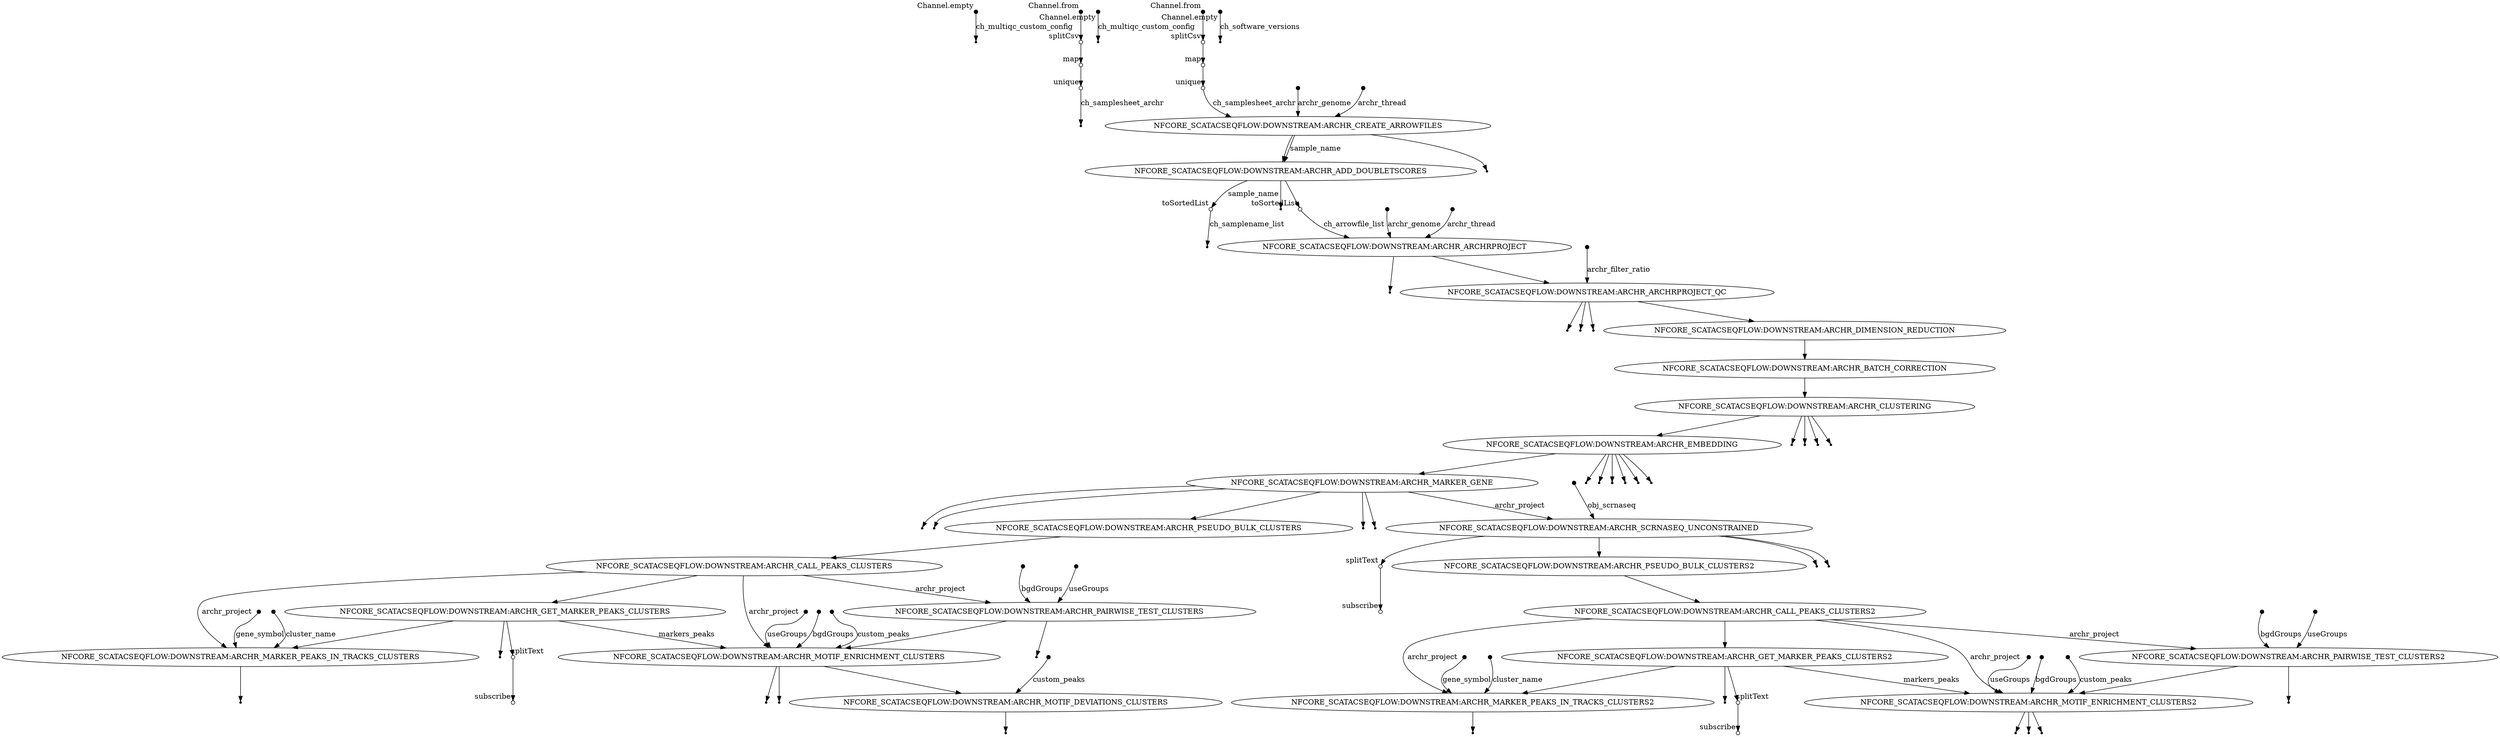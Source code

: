 digraph "pipeline_dag_20210821_111155" {
p0 [shape=point,label="",fixedsize=true,width=0.1,xlabel="Channel.empty"];
p1 [shape=point];
p0 -> p1 [label="ch_multiqc_custom_config"];

p2 [shape=point,label="",fixedsize=true,width=0.1,xlabel="Channel.from"];
p3 [shape=circle,label="",fixedsize=true,width=0.1,xlabel="splitCsv"];
p2 -> p3;

p3 [shape=circle,label="",fixedsize=true,width=0.1,xlabel="splitCsv"];
p4 [shape=circle,label="",fixedsize=true,width=0.1,xlabel="map"];
p3 -> p4;

p4 [shape=circle,label="",fixedsize=true,width=0.1,xlabel="map"];
p5 [shape=circle,label="",fixedsize=true,width=0.1,xlabel="unique"];
p4 -> p5;

p5 [shape=circle,label="",fixedsize=true,width=0.1,xlabel="unique"];
p6 [shape=point];
p5 -> p6 [label="ch_samplesheet_archr"];

p7 [shape=point,label="",fixedsize=true,width=0.1,xlabel="Channel.empty"];
p8 [shape=point];
p7 -> p8 [label="ch_multiqc_custom_config"];

p9 [shape=point,label="",fixedsize=true,width=0.1,xlabel="Channel.from"];
p10 [shape=circle,label="",fixedsize=true,width=0.1,xlabel="splitCsv"];
p9 -> p10;

p10 [shape=circle,label="",fixedsize=true,width=0.1,xlabel="splitCsv"];
p11 [shape=circle,label="",fixedsize=true,width=0.1,xlabel="map"];
p10 -> p11;

p11 [shape=circle,label="",fixedsize=true,width=0.1,xlabel="map"];
p12 [shape=circle,label="",fixedsize=true,width=0.1,xlabel="unique"];
p11 -> p12;

p12 [shape=circle,label="",fixedsize=true,width=0.1,xlabel="unique"];
p17 [label="NFCORE_SCATACSEQFLOW:DOWNSTREAM:ARCHR_CREATE_ARROWFILES"];
p12 -> p17 [label="ch_samplesheet_archr"];

p13 [shape=point,label="",fixedsize=true,width=0.1,xlabel="Channel.empty"];
p14 [shape=point];
p13 -> p14 [label="ch_software_versions"];

p15 [shape=point,label="",fixedsize=true,width=0.1];
p17 [label="NFCORE_SCATACSEQFLOW:DOWNSTREAM:ARCHR_CREATE_ARROWFILES"];
p15 -> p17 [label="archr_genome"];

p16 [shape=point,label="",fixedsize=true,width=0.1];
p17 [label="NFCORE_SCATACSEQFLOW:DOWNSTREAM:ARCHR_CREATE_ARROWFILES"];
p16 -> p17 [label="archr_thread"];

p17 [label="NFCORE_SCATACSEQFLOW:DOWNSTREAM:ARCHR_CREATE_ARROWFILES"];
p19 [label="NFCORE_SCATACSEQFLOW:DOWNSTREAM:ARCHR_ADD_DOUBLETSCORES"];
p17 -> p19 [label="sample_name"];

p17 [label="NFCORE_SCATACSEQFLOW:DOWNSTREAM:ARCHR_CREATE_ARROWFILES"];
p18 [shape=point];
p17 -> p18;

p17 [label="NFCORE_SCATACSEQFLOW:DOWNSTREAM:ARCHR_CREATE_ARROWFILES"];
p19 [label="NFCORE_SCATACSEQFLOW:DOWNSTREAM:ARCHR_ADD_DOUBLETSCORES"];
p17 -> p19;

p19 [label="NFCORE_SCATACSEQFLOW:DOWNSTREAM:ARCHR_ADD_DOUBLETSCORES"];
p21 [shape=circle,label="",fixedsize=true,width=0.1,xlabel="toSortedList"];
p19 -> p21 [label="sample_name"];

p19 [label="NFCORE_SCATACSEQFLOW:DOWNSTREAM:ARCHR_ADD_DOUBLETSCORES"];
p20 [shape=point];
p19 -> p20;

p19 [label="NFCORE_SCATACSEQFLOW:DOWNSTREAM:ARCHR_ADD_DOUBLETSCORES"];
p23 [shape=circle,label="",fixedsize=true,width=0.1,xlabel="toSortedList"];
p19 -> p23;

p21 [shape=circle,label="",fixedsize=true,width=0.1,xlabel="toSortedList"];
p22 [shape=point];
p21 -> p22 [label="ch_samplename_list"];

p23 [shape=circle,label="",fixedsize=true,width=0.1,xlabel="toSortedList"];
p26 [label="NFCORE_SCATACSEQFLOW:DOWNSTREAM:ARCHR_ARCHRPROJECT"];
p23 -> p26 [label="ch_arrowfile_list"];

p24 [shape=point,label="",fixedsize=true,width=0.1];
p26 [label="NFCORE_SCATACSEQFLOW:DOWNSTREAM:ARCHR_ARCHRPROJECT"];
p24 -> p26 [label="archr_genome"];

p25 [shape=point,label="",fixedsize=true,width=0.1];
p26 [label="NFCORE_SCATACSEQFLOW:DOWNSTREAM:ARCHR_ARCHRPROJECT"];
p25 -> p26 [label="archr_thread"];

p26 [label="NFCORE_SCATACSEQFLOW:DOWNSTREAM:ARCHR_ARCHRPROJECT"];
p27 [shape=point];
p26 -> p27;

p26 [label="NFCORE_SCATACSEQFLOW:DOWNSTREAM:ARCHR_ARCHRPROJECT"];
p29 [label="NFCORE_SCATACSEQFLOW:DOWNSTREAM:ARCHR_ARCHRPROJECT_QC"];
p26 -> p29;

p28 [shape=point,label="",fixedsize=true,width=0.1];
p29 [label="NFCORE_SCATACSEQFLOW:DOWNSTREAM:ARCHR_ARCHRPROJECT_QC"];
p28 -> p29 [label="archr_filter_ratio"];

p29 [label="NFCORE_SCATACSEQFLOW:DOWNSTREAM:ARCHR_ARCHRPROJECT_QC"];
p32 [shape=point];
p29 -> p32;

p29 [label="NFCORE_SCATACSEQFLOW:DOWNSTREAM:ARCHR_ARCHRPROJECT_QC"];
p31 [shape=point];
p29 -> p31;

p29 [label="NFCORE_SCATACSEQFLOW:DOWNSTREAM:ARCHR_ARCHRPROJECT_QC"];
p30 [shape=point];
p29 -> p30;

p29 [label="NFCORE_SCATACSEQFLOW:DOWNSTREAM:ARCHR_ARCHRPROJECT_QC"];
p33 [label="NFCORE_SCATACSEQFLOW:DOWNSTREAM:ARCHR_DIMENSION_REDUCTION"];
p29 -> p33;

p33 [label="NFCORE_SCATACSEQFLOW:DOWNSTREAM:ARCHR_DIMENSION_REDUCTION"];
p34 [label="NFCORE_SCATACSEQFLOW:DOWNSTREAM:ARCHR_BATCH_CORRECTION"];
p33 -> p34;

p34 [label="NFCORE_SCATACSEQFLOW:DOWNSTREAM:ARCHR_BATCH_CORRECTION"];
p35 [label="NFCORE_SCATACSEQFLOW:DOWNSTREAM:ARCHR_CLUSTERING"];
p34 -> p35;

p35 [label="NFCORE_SCATACSEQFLOW:DOWNSTREAM:ARCHR_CLUSTERING"];
p40 [label="NFCORE_SCATACSEQFLOW:DOWNSTREAM:ARCHR_EMBEDDING"];
p35 -> p40;

p35 [label="NFCORE_SCATACSEQFLOW:DOWNSTREAM:ARCHR_CLUSTERING"];
p39 [shape=point];
p35 -> p39;

p35 [label="NFCORE_SCATACSEQFLOW:DOWNSTREAM:ARCHR_CLUSTERING"];
p38 [shape=point];
p35 -> p38;

p35 [label="NFCORE_SCATACSEQFLOW:DOWNSTREAM:ARCHR_CLUSTERING"];
p37 [shape=point];
p35 -> p37;

p35 [label="NFCORE_SCATACSEQFLOW:DOWNSTREAM:ARCHR_CLUSTERING"];
p36 [shape=point];
p35 -> p36;

p40 [label="NFCORE_SCATACSEQFLOW:DOWNSTREAM:ARCHR_EMBEDDING"];
p47 [label="NFCORE_SCATACSEQFLOW:DOWNSTREAM:ARCHR_MARKER_GENE"];
p40 -> p47;

p40 [label="NFCORE_SCATACSEQFLOW:DOWNSTREAM:ARCHR_EMBEDDING"];
p46 [shape=point];
p40 -> p46;

p40 [label="NFCORE_SCATACSEQFLOW:DOWNSTREAM:ARCHR_EMBEDDING"];
p45 [shape=point];
p40 -> p45;

p40 [label="NFCORE_SCATACSEQFLOW:DOWNSTREAM:ARCHR_EMBEDDING"];
p44 [shape=point];
p40 -> p44;

p40 [label="NFCORE_SCATACSEQFLOW:DOWNSTREAM:ARCHR_EMBEDDING"];
p43 [shape=point];
p40 -> p43;

p40 [label="NFCORE_SCATACSEQFLOW:DOWNSTREAM:ARCHR_EMBEDDING"];
p42 [shape=point];
p40 -> p42;

p40 [label="NFCORE_SCATACSEQFLOW:DOWNSTREAM:ARCHR_EMBEDDING"];
p41 [shape=point];
p40 -> p41;

p47 [label="NFCORE_SCATACSEQFLOW:DOWNSTREAM:ARCHR_MARKER_GENE"];
p52 [label="NFCORE_SCATACSEQFLOW:DOWNSTREAM:ARCHR_PSEUDO_BULK_CLUSTERS"];
p47 -> p52;

p47 [label="NFCORE_SCATACSEQFLOW:DOWNSTREAM:ARCHR_MARKER_GENE"];
p51 [shape=point];
p47 -> p51;

p47 [label="NFCORE_SCATACSEQFLOW:DOWNSTREAM:ARCHR_MARKER_GENE"];
p50 [shape=point];
p47 -> p50;

p47 [label="NFCORE_SCATACSEQFLOW:DOWNSTREAM:ARCHR_MARKER_GENE"];
p49 [shape=point];
p47 -> p49;

p47 [label="NFCORE_SCATACSEQFLOW:DOWNSTREAM:ARCHR_MARKER_GENE"];
p48 [shape=point];
p47 -> p48;

p52 [label="NFCORE_SCATACSEQFLOW:DOWNSTREAM:ARCHR_PSEUDO_BULK_CLUSTERS"];
p60 [label="NFCORE_SCATACSEQFLOW:DOWNSTREAM:ARCHR_CALL_PEAKS_CLUSTERS"];
p52 -> p60;

p47 [label="NFCORE_SCATACSEQFLOW:DOWNSTREAM:ARCHR_MARKER_GENE"];
p54 [label="NFCORE_SCATACSEQFLOW:DOWNSTREAM:ARCHR_SCRNASEQ_UNCONSTRAINED"];
p47 -> p54 [label="archr_project"];

p53 [shape=point,label="",fixedsize=true,width=0.1];
p54 [label="NFCORE_SCATACSEQFLOW:DOWNSTREAM:ARCHR_SCRNASEQ_UNCONSTRAINED"];
p53 -> p54 [label="obj_scrnaseq"];

p54 [label="NFCORE_SCATACSEQFLOW:DOWNSTREAM:ARCHR_SCRNASEQ_UNCONSTRAINED"];
p59 [label="NFCORE_SCATACSEQFLOW:DOWNSTREAM:ARCHR_PSEUDO_BULK_CLUSTERS2"];
p54 -> p59;

p54 [label="NFCORE_SCATACSEQFLOW:DOWNSTREAM:ARCHR_SCRNASEQ_UNCONSTRAINED"];
p56 [shape=point];
p54 -> p56;

p54 [label="NFCORE_SCATACSEQFLOW:DOWNSTREAM:ARCHR_SCRNASEQ_UNCONSTRAINED"];
p55 [shape=point];
p54 -> p55;

p54 [label="NFCORE_SCATACSEQFLOW:DOWNSTREAM:ARCHR_SCRNASEQ_UNCONSTRAINED"];
p57 [shape=circle,label="",fixedsize=true,width=0.1,xlabel="splitText"];
p54 -> p57;

p57 [shape=circle,label="",fixedsize=true,width=0.1,xlabel="splitText"];
p58 [shape=circle,label="",fixedsize=true,width=0.1,xlabel="subscribe"];
p57 -> p58;

p59 [label="NFCORE_SCATACSEQFLOW:DOWNSTREAM:ARCHR_PSEUDO_BULK_CLUSTERS2"];
p61 [label="NFCORE_SCATACSEQFLOW:DOWNSTREAM:ARCHR_CALL_PEAKS_CLUSTERS2"];
p59 -> p61;

p60 [label="NFCORE_SCATACSEQFLOW:DOWNSTREAM:ARCHR_CALL_PEAKS_CLUSTERS"];
p62 [label="NFCORE_SCATACSEQFLOW:DOWNSTREAM:ARCHR_GET_MARKER_PEAKS_CLUSTERS"];
p60 -> p62;

p61 [label="NFCORE_SCATACSEQFLOW:DOWNSTREAM:ARCHR_CALL_PEAKS_CLUSTERS2"];
p64 [label="NFCORE_SCATACSEQFLOW:DOWNSTREAM:ARCHR_GET_MARKER_PEAKS_CLUSTERS2"];
p61 -> p64;

p62 [label="NFCORE_SCATACSEQFLOW:DOWNSTREAM:ARCHR_GET_MARKER_PEAKS_CLUSTERS"];
p72 [label="NFCORE_SCATACSEQFLOW:DOWNSTREAM:ARCHR_MARKER_PEAKS_IN_TRACKS_CLUSTERS"];
p62 -> p72;

p62 [label="NFCORE_SCATACSEQFLOW:DOWNSTREAM:ARCHR_GET_MARKER_PEAKS_CLUSTERS"];
p63 [shape=point];
p62 -> p63;

p62 [label="NFCORE_SCATACSEQFLOW:DOWNSTREAM:ARCHR_GET_MARKER_PEAKS_CLUSTERS"];
p66 [shape=circle,label="",fixedsize=true,width=0.1,xlabel="splitText"];
p62 -> p66;

p64 [label="NFCORE_SCATACSEQFLOW:DOWNSTREAM:ARCHR_GET_MARKER_PEAKS_CLUSTERS2"];
p76 [label="NFCORE_SCATACSEQFLOW:DOWNSTREAM:ARCHR_MARKER_PEAKS_IN_TRACKS_CLUSTERS2"];
p64 -> p76;

p64 [label="NFCORE_SCATACSEQFLOW:DOWNSTREAM:ARCHR_GET_MARKER_PEAKS_CLUSTERS2"];
p65 [shape=point];
p64 -> p65;

p64 [label="NFCORE_SCATACSEQFLOW:DOWNSTREAM:ARCHR_GET_MARKER_PEAKS_CLUSTERS2"];
p68 [shape=circle,label="",fixedsize=true,width=0.1,xlabel="splitText"];
p64 -> p68;

p66 [shape=circle,label="",fixedsize=true,width=0.1,xlabel="splitText"];
p67 [shape=circle,label="",fixedsize=true,width=0.1,xlabel="subscribe"];
p66 -> p67;

p68 [shape=circle,label="",fixedsize=true,width=0.1,xlabel="splitText"];
p69 [shape=circle,label="",fixedsize=true,width=0.1,xlabel="subscribe"];
p68 -> p69;

p60 [label="NFCORE_SCATACSEQFLOW:DOWNSTREAM:ARCHR_CALL_PEAKS_CLUSTERS"];
p72 [label="NFCORE_SCATACSEQFLOW:DOWNSTREAM:ARCHR_MARKER_PEAKS_IN_TRACKS_CLUSTERS"];
p60 -> p72 [label="archr_project"];

p70 [shape=point,label="",fixedsize=true,width=0.1];
p72 [label="NFCORE_SCATACSEQFLOW:DOWNSTREAM:ARCHR_MARKER_PEAKS_IN_TRACKS_CLUSTERS"];
p70 -> p72 [label="gene_symbol"];

p71 [shape=point,label="",fixedsize=true,width=0.1];
p72 [label="NFCORE_SCATACSEQFLOW:DOWNSTREAM:ARCHR_MARKER_PEAKS_IN_TRACKS_CLUSTERS"];
p71 -> p72 [label="cluster_name"];

p72 [label="NFCORE_SCATACSEQFLOW:DOWNSTREAM:ARCHR_MARKER_PEAKS_IN_TRACKS_CLUSTERS"];
p73 [shape=point];
p72 -> p73;

p61 [label="NFCORE_SCATACSEQFLOW:DOWNSTREAM:ARCHR_CALL_PEAKS_CLUSTERS2"];
p76 [label="NFCORE_SCATACSEQFLOW:DOWNSTREAM:ARCHR_MARKER_PEAKS_IN_TRACKS_CLUSTERS2"];
p61 -> p76 [label="archr_project"];

p74 [shape=point,label="",fixedsize=true,width=0.1];
p76 [label="NFCORE_SCATACSEQFLOW:DOWNSTREAM:ARCHR_MARKER_PEAKS_IN_TRACKS_CLUSTERS2"];
p74 -> p76 [label="gene_symbol"];

p75 [shape=point,label="",fixedsize=true,width=0.1];
p76 [label="NFCORE_SCATACSEQFLOW:DOWNSTREAM:ARCHR_MARKER_PEAKS_IN_TRACKS_CLUSTERS2"];
p75 -> p76 [label="cluster_name"];

p76 [label="NFCORE_SCATACSEQFLOW:DOWNSTREAM:ARCHR_MARKER_PEAKS_IN_TRACKS_CLUSTERS2"];
p77 [shape=point];
p76 -> p77;

p60 [label="NFCORE_SCATACSEQFLOW:DOWNSTREAM:ARCHR_CALL_PEAKS_CLUSTERS"];
p80 [label="NFCORE_SCATACSEQFLOW:DOWNSTREAM:ARCHR_PAIRWISE_TEST_CLUSTERS"];
p60 -> p80 [label="archr_project"];

p78 [shape=point,label="",fixedsize=true,width=0.1];
p80 [label="NFCORE_SCATACSEQFLOW:DOWNSTREAM:ARCHR_PAIRWISE_TEST_CLUSTERS"];
p78 -> p80 [label="useGroups"];

p79 [shape=point,label="",fixedsize=true,width=0.1];
p80 [label="NFCORE_SCATACSEQFLOW:DOWNSTREAM:ARCHR_PAIRWISE_TEST_CLUSTERS"];
p79 -> p80 [label="bgdGroups"];

p80 [label="NFCORE_SCATACSEQFLOW:DOWNSTREAM:ARCHR_PAIRWISE_TEST_CLUSTERS"];
p81 [shape=point];
p80 -> p81;

p80 [label="NFCORE_SCATACSEQFLOW:DOWNSTREAM:ARCHR_PAIRWISE_TEST_CLUSTERS"];
p89 [label="NFCORE_SCATACSEQFLOW:DOWNSTREAM:ARCHR_MOTIF_ENRICHMENT_CLUSTERS"];
p80 -> p89;

p61 [label="NFCORE_SCATACSEQFLOW:DOWNSTREAM:ARCHR_CALL_PEAKS_CLUSTERS2"];
p84 [label="NFCORE_SCATACSEQFLOW:DOWNSTREAM:ARCHR_PAIRWISE_TEST_CLUSTERS2"];
p61 -> p84 [label="archr_project"];

p82 [shape=point,label="",fixedsize=true,width=0.1];
p84 [label="NFCORE_SCATACSEQFLOW:DOWNSTREAM:ARCHR_PAIRWISE_TEST_CLUSTERS2"];
p82 -> p84 [label="useGroups"];

p83 [shape=point,label="",fixedsize=true,width=0.1];
p84 [label="NFCORE_SCATACSEQFLOW:DOWNSTREAM:ARCHR_PAIRWISE_TEST_CLUSTERS2"];
p83 -> p84 [label="bgdGroups"];

p84 [label="NFCORE_SCATACSEQFLOW:DOWNSTREAM:ARCHR_PAIRWISE_TEST_CLUSTERS2"];
p85 [shape=point];
p84 -> p85;

p84 [label="NFCORE_SCATACSEQFLOW:DOWNSTREAM:ARCHR_PAIRWISE_TEST_CLUSTERS2"];
p95 [label="NFCORE_SCATACSEQFLOW:DOWNSTREAM:ARCHR_MOTIF_ENRICHMENT_CLUSTERS2"];
p84 -> p95;

p60 [label="NFCORE_SCATACSEQFLOW:DOWNSTREAM:ARCHR_CALL_PEAKS_CLUSTERS"];
p89 [label="NFCORE_SCATACSEQFLOW:DOWNSTREAM:ARCHR_MOTIF_ENRICHMENT_CLUSTERS"];
p60 -> p89 [label="archr_project"];

p62 [label="NFCORE_SCATACSEQFLOW:DOWNSTREAM:ARCHR_GET_MARKER_PEAKS_CLUSTERS"];
p89 [label="NFCORE_SCATACSEQFLOW:DOWNSTREAM:ARCHR_MOTIF_ENRICHMENT_CLUSTERS"];
p62 -> p89 [label="markers_peaks"];

p86 [shape=point,label="",fixedsize=true,width=0.1];
p89 [label="NFCORE_SCATACSEQFLOW:DOWNSTREAM:ARCHR_MOTIF_ENRICHMENT_CLUSTERS"];
p86 -> p89 [label="useGroups"];

p87 [shape=point,label="",fixedsize=true,width=0.1];
p89 [label="NFCORE_SCATACSEQFLOW:DOWNSTREAM:ARCHR_MOTIF_ENRICHMENT_CLUSTERS"];
p87 -> p89 [label="bgdGroups"];

p88 [shape=point,label="",fixedsize=true,width=0.1];
p89 [label="NFCORE_SCATACSEQFLOW:DOWNSTREAM:ARCHR_MOTIF_ENRICHMENT_CLUSTERS"];
p88 -> p89 [label="custom_peaks"];

p89 [label="NFCORE_SCATACSEQFLOW:DOWNSTREAM:ARCHR_MOTIF_ENRICHMENT_CLUSTERS"];
p100 [label="NFCORE_SCATACSEQFLOW:DOWNSTREAM:ARCHR_MOTIF_DEVIATIONS_CLUSTERS"];
p89 -> p100;

p89 [label="NFCORE_SCATACSEQFLOW:DOWNSTREAM:ARCHR_MOTIF_ENRICHMENT_CLUSTERS"];
p91 [shape=point];
p89 -> p91;

p89 [label="NFCORE_SCATACSEQFLOW:DOWNSTREAM:ARCHR_MOTIF_ENRICHMENT_CLUSTERS"];
p90 [shape=point];
p89 -> p90;

p61 [label="NFCORE_SCATACSEQFLOW:DOWNSTREAM:ARCHR_CALL_PEAKS_CLUSTERS2"];
p95 [label="NFCORE_SCATACSEQFLOW:DOWNSTREAM:ARCHR_MOTIF_ENRICHMENT_CLUSTERS2"];
p61 -> p95 [label="archr_project"];

p64 [label="NFCORE_SCATACSEQFLOW:DOWNSTREAM:ARCHR_GET_MARKER_PEAKS_CLUSTERS2"];
p95 [label="NFCORE_SCATACSEQFLOW:DOWNSTREAM:ARCHR_MOTIF_ENRICHMENT_CLUSTERS2"];
p64 -> p95 [label="markers_peaks"];

p92 [shape=point,label="",fixedsize=true,width=0.1];
p95 [label="NFCORE_SCATACSEQFLOW:DOWNSTREAM:ARCHR_MOTIF_ENRICHMENT_CLUSTERS2"];
p92 -> p95 [label="useGroups"];

p93 [shape=point,label="",fixedsize=true,width=0.1];
p95 [label="NFCORE_SCATACSEQFLOW:DOWNSTREAM:ARCHR_MOTIF_ENRICHMENT_CLUSTERS2"];
p93 -> p95 [label="bgdGroups"];

p94 [shape=point,label="",fixedsize=true,width=0.1];
p95 [label="NFCORE_SCATACSEQFLOW:DOWNSTREAM:ARCHR_MOTIF_ENRICHMENT_CLUSTERS2"];
p94 -> p95 [label="custom_peaks"];

p95 [label="NFCORE_SCATACSEQFLOW:DOWNSTREAM:ARCHR_MOTIF_ENRICHMENT_CLUSTERS2"];
p98 [shape=point];
p95 -> p98;

p95 [label="NFCORE_SCATACSEQFLOW:DOWNSTREAM:ARCHR_MOTIF_ENRICHMENT_CLUSTERS2"];
p97 [shape=point];
p95 -> p97;

p95 [label="NFCORE_SCATACSEQFLOW:DOWNSTREAM:ARCHR_MOTIF_ENRICHMENT_CLUSTERS2"];
p96 [shape=point];
p95 -> p96;

p99 [shape=point,label="",fixedsize=true,width=0.1];
p100 [label="NFCORE_SCATACSEQFLOW:DOWNSTREAM:ARCHR_MOTIF_DEVIATIONS_CLUSTERS"];
p99 -> p100 [label="custom_peaks"];

p100 [label="NFCORE_SCATACSEQFLOW:DOWNSTREAM:ARCHR_MOTIF_DEVIATIONS_CLUSTERS"];
p101 [shape=point];
p100 -> p101;

}
